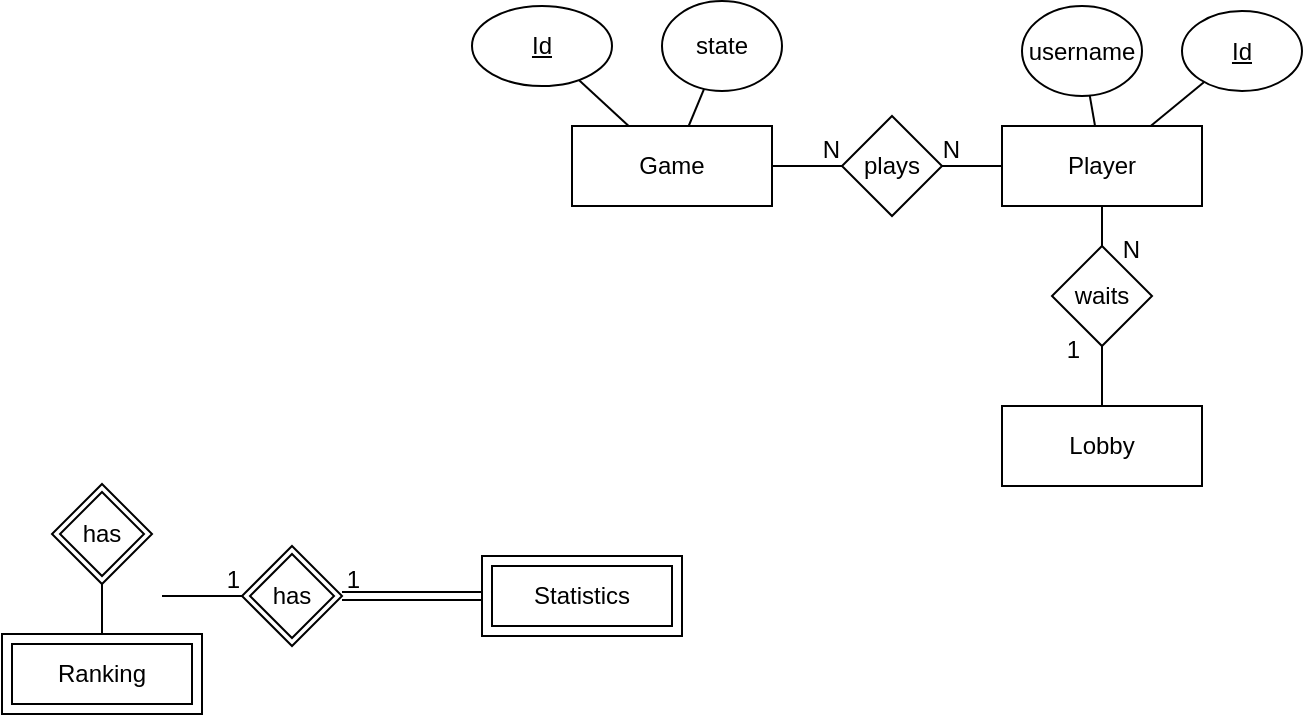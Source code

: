<mxfile version="21.3.8" type="device">
  <diagram name="Página-1" id="dVRDC4ud4Ufa73m5t_Kl">
    <mxGraphModel dx="1290" dy="574" grid="1" gridSize="10" guides="1" tooltips="1" connect="1" arrows="1" fold="1" page="1" pageScale="1" pageWidth="1169" pageHeight="827" math="0" shadow="0">
      <root>
        <mxCell id="0" />
        <mxCell id="1" parent="0" />
        <mxCell id="1W-8h1hxdBKW3pqI6wYH-15" value="Game" style="whiteSpace=wrap;html=1;align=center;" vertex="1" parent="1">
          <mxGeometry x="345" y="120" width="100" height="40" as="geometry" />
        </mxCell>
        <mxCell id="1W-8h1hxdBKW3pqI6wYH-16" value="Player" style="whiteSpace=wrap;html=1;align=center;" vertex="1" parent="1">
          <mxGeometry x="560" y="120" width="100" height="40" as="geometry" />
        </mxCell>
        <mxCell id="1W-8h1hxdBKW3pqI6wYH-19" value="Lobby" style="whiteSpace=wrap;html=1;align=center;" vertex="1" parent="1">
          <mxGeometry x="560" y="260" width="100" height="40" as="geometry" />
        </mxCell>
        <mxCell id="1W-8h1hxdBKW3pqI6wYH-22" value="Id" style="ellipse;whiteSpace=wrap;html=1;align=center;fontStyle=4;" vertex="1" parent="1">
          <mxGeometry x="295" y="60" width="70" height="40" as="geometry" />
        </mxCell>
        <mxCell id="1W-8h1hxdBKW3pqI6wYH-23" value="Id" style="ellipse;whiteSpace=wrap;html=1;align=center;fontStyle=4;" vertex="1" parent="1">
          <mxGeometry x="650" y="62.5" width="60" height="40" as="geometry" />
        </mxCell>
        <mxCell id="1W-8h1hxdBKW3pqI6wYH-28" value="" style="endArrow=none;html=1;rounded=0;" edge="1" parent="1" source="1W-8h1hxdBKW3pqI6wYH-15" target="1W-8h1hxdBKW3pqI6wYH-22">
          <mxGeometry width="50" height="50" relative="1" as="geometry">
            <mxPoint x="515" y="320" as="sourcePoint" />
            <mxPoint x="565" y="270" as="targetPoint" />
          </mxGeometry>
        </mxCell>
        <mxCell id="1W-8h1hxdBKW3pqI6wYH-29" value="" style="endArrow=none;html=1;rounded=0;" edge="1" parent="1" source="1W-8h1hxdBKW3pqI6wYH-16" target="1W-8h1hxdBKW3pqI6wYH-23">
          <mxGeometry width="50" height="50" relative="1" as="geometry">
            <mxPoint x="270" y="198" as="sourcePoint" />
            <mxPoint x="219" y="182" as="targetPoint" />
          </mxGeometry>
        </mxCell>
        <mxCell id="1W-8h1hxdBKW3pqI6wYH-30" value="Statistics" style="shape=ext;margin=3;double=1;whiteSpace=wrap;html=1;align=center;" vertex="1" parent="1">
          <mxGeometry x="300" y="335" width="100" height="40" as="geometry" />
        </mxCell>
        <mxCell id="1W-8h1hxdBKW3pqI6wYH-32" value="has" style="shape=rhombus;double=1;perimeter=rhombusPerimeter;whiteSpace=wrap;html=1;align=center;" vertex="1" parent="1">
          <mxGeometry x="180" y="330" width="50" height="50" as="geometry" />
        </mxCell>
        <mxCell id="1W-8h1hxdBKW3pqI6wYH-37" value="Ranking" style="shape=ext;margin=3;double=1;whiteSpace=wrap;html=1;align=center;" vertex="1" parent="1">
          <mxGeometry x="60" y="374" width="100" height="40" as="geometry" />
        </mxCell>
        <mxCell id="1W-8h1hxdBKW3pqI6wYH-38" value="has" style="shape=rhombus;double=1;perimeter=rhombusPerimeter;whiteSpace=wrap;html=1;align=center;" vertex="1" parent="1">
          <mxGeometry x="85" y="299" width="50" height="50" as="geometry" />
        </mxCell>
        <mxCell id="1W-8h1hxdBKW3pqI6wYH-40" value="" style="endArrow=none;html=1;rounded=0;" edge="1" parent="1" source="1W-8h1hxdBKW3pqI6wYH-38" target="1W-8h1hxdBKW3pqI6wYH-37">
          <mxGeometry width="50" height="50" relative="1" as="geometry">
            <mxPoint x="145" y="334" as="sourcePoint" />
            <mxPoint x="245" y="334" as="targetPoint" />
          </mxGeometry>
        </mxCell>
        <mxCell id="1W-8h1hxdBKW3pqI6wYH-45" value="" style="shape=link;html=1;rounded=0;" edge="1" parent="1" source="1W-8h1hxdBKW3pqI6wYH-30" target="1W-8h1hxdBKW3pqI6wYH-32">
          <mxGeometry relative="1" as="geometry">
            <mxPoint x="160" y="435" as="sourcePoint" />
            <mxPoint x="240" y="435" as="targetPoint" />
          </mxGeometry>
        </mxCell>
        <mxCell id="1W-8h1hxdBKW3pqI6wYH-46" value="1" style="resizable=0;html=1;whiteSpace=wrap;align=right;verticalAlign=bottom;" connectable="0" vertex="1" parent="1W-8h1hxdBKW3pqI6wYH-45">
          <mxGeometry x="1" relative="1" as="geometry">
            <mxPoint x="10" as="offset" />
          </mxGeometry>
        </mxCell>
        <mxCell id="1W-8h1hxdBKW3pqI6wYH-48" value="" style="endArrow=none;html=1;rounded=0;" edge="1" parent="1" target="1W-8h1hxdBKW3pqI6wYH-32">
          <mxGeometry relative="1" as="geometry">
            <mxPoint x="140" y="355" as="sourcePoint" />
            <mxPoint x="110" y="515" as="targetPoint" />
          </mxGeometry>
        </mxCell>
        <mxCell id="1W-8h1hxdBKW3pqI6wYH-49" value="1" style="resizable=0;html=1;whiteSpace=wrap;align=right;verticalAlign=bottom;" connectable="0" vertex="1" parent="1W-8h1hxdBKW3pqI6wYH-48">
          <mxGeometry x="1" relative="1" as="geometry" />
        </mxCell>
        <mxCell id="1W-8h1hxdBKW3pqI6wYH-50" value="plays" style="shape=rhombus;perimeter=rhombusPerimeter;whiteSpace=wrap;html=1;align=center;" vertex="1" parent="1">
          <mxGeometry x="480" y="115" width="50" height="50" as="geometry" />
        </mxCell>
        <mxCell id="1W-8h1hxdBKW3pqI6wYH-52" value="" style="endArrow=none;html=1;rounded=0;" edge="1" parent="1" source="1W-8h1hxdBKW3pqI6wYH-16" target="1W-8h1hxdBKW3pqI6wYH-50">
          <mxGeometry relative="1" as="geometry">
            <mxPoint x="500" y="300" as="sourcePoint" />
            <mxPoint x="660" y="300" as="targetPoint" />
          </mxGeometry>
        </mxCell>
        <mxCell id="1W-8h1hxdBKW3pqI6wYH-53" value="N" style="resizable=0;html=1;whiteSpace=wrap;align=right;verticalAlign=bottom;" connectable="0" vertex="1" parent="1W-8h1hxdBKW3pqI6wYH-52">
          <mxGeometry x="1" relative="1" as="geometry">
            <mxPoint x="10" as="offset" />
          </mxGeometry>
        </mxCell>
        <mxCell id="1W-8h1hxdBKW3pqI6wYH-54" value="" style="endArrow=none;html=1;rounded=0;" edge="1" parent="1" source="1W-8h1hxdBKW3pqI6wYH-15" target="1W-8h1hxdBKW3pqI6wYH-50">
          <mxGeometry relative="1" as="geometry">
            <mxPoint x="570" y="150" as="sourcePoint" />
            <mxPoint x="540" y="150" as="targetPoint" />
          </mxGeometry>
        </mxCell>
        <mxCell id="1W-8h1hxdBKW3pqI6wYH-55" value="N" style="resizable=0;html=1;whiteSpace=wrap;align=right;verticalAlign=bottom;" connectable="0" vertex="1" parent="1W-8h1hxdBKW3pqI6wYH-54">
          <mxGeometry x="1" relative="1" as="geometry" />
        </mxCell>
        <mxCell id="1W-8h1hxdBKW3pqI6wYH-57" value="waits" style="shape=rhombus;perimeter=rhombusPerimeter;whiteSpace=wrap;html=1;align=center;" vertex="1" parent="1">
          <mxGeometry x="585" y="180" width="50" height="50" as="geometry" />
        </mxCell>
        <mxCell id="1W-8h1hxdBKW3pqI6wYH-58" value="" style="endArrow=none;html=1;rounded=0;" edge="1" parent="1" source="1W-8h1hxdBKW3pqI6wYH-19" target="1W-8h1hxdBKW3pqI6wYH-57">
          <mxGeometry relative="1" as="geometry">
            <mxPoint x="670" y="150" as="sourcePoint" />
            <mxPoint x="750" y="150" as="targetPoint" />
          </mxGeometry>
        </mxCell>
        <mxCell id="1W-8h1hxdBKW3pqI6wYH-59" value="1" style="resizable=0;html=1;whiteSpace=wrap;align=right;verticalAlign=bottom;" connectable="0" vertex="1" parent="1W-8h1hxdBKW3pqI6wYH-58">
          <mxGeometry x="1" relative="1" as="geometry">
            <mxPoint x="-10" y="10" as="offset" />
          </mxGeometry>
        </mxCell>
        <mxCell id="1W-8h1hxdBKW3pqI6wYH-60" value="" style="endArrow=none;html=1;rounded=0;" edge="1" parent="1" source="1W-8h1hxdBKW3pqI6wYH-16" target="1W-8h1hxdBKW3pqI6wYH-57">
          <mxGeometry relative="1" as="geometry">
            <mxPoint x="570" y="150" as="sourcePoint" />
            <mxPoint x="540" y="150" as="targetPoint" />
          </mxGeometry>
        </mxCell>
        <mxCell id="1W-8h1hxdBKW3pqI6wYH-61" value="N" style="resizable=0;html=1;whiteSpace=wrap;align=right;verticalAlign=bottom;" connectable="0" vertex="1" parent="1W-8h1hxdBKW3pqI6wYH-60">
          <mxGeometry x="1" relative="1" as="geometry">
            <mxPoint x="20" y="10" as="offset" />
          </mxGeometry>
        </mxCell>
        <mxCell id="1W-8h1hxdBKW3pqI6wYH-62" value="username" style="ellipse;whiteSpace=wrap;html=1;align=center;" vertex="1" parent="1">
          <mxGeometry x="570" y="60" width="60" height="45" as="geometry" />
        </mxCell>
        <mxCell id="1W-8h1hxdBKW3pqI6wYH-63" value="" style="endArrow=none;html=1;rounded=0;" edge="1" parent="1" source="1W-8h1hxdBKW3pqI6wYH-16" target="1W-8h1hxdBKW3pqI6wYH-62">
          <mxGeometry width="50" height="50" relative="1" as="geometry">
            <mxPoint x="642" y="130" as="sourcePoint" />
            <mxPoint x="667" y="107" as="targetPoint" />
          </mxGeometry>
        </mxCell>
        <mxCell id="1W-8h1hxdBKW3pqI6wYH-64" value="state" style="ellipse;whiteSpace=wrap;html=1;align=center;" vertex="1" parent="1">
          <mxGeometry x="390" y="57.5" width="60" height="45" as="geometry" />
        </mxCell>
        <mxCell id="1W-8h1hxdBKW3pqI6wYH-65" value="" style="endArrow=none;html=1;rounded=0;" edge="1" parent="1" source="1W-8h1hxdBKW3pqI6wYH-15" target="1W-8h1hxdBKW3pqI6wYH-64">
          <mxGeometry width="50" height="50" relative="1" as="geometry">
            <mxPoint x="383" y="130" as="sourcePoint" />
            <mxPoint x="358" y="107" as="targetPoint" />
          </mxGeometry>
        </mxCell>
      </root>
    </mxGraphModel>
  </diagram>
</mxfile>
